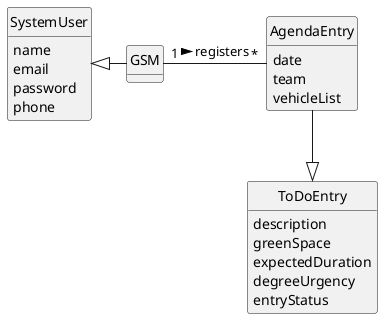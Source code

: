 \@startuml
skinparam monochrome true
skinparam packageStyle rectangle
skinparam shadowing false



skinparam classAttributeIconSize 0

hide circle
hide methods


class SystemUser {
    name
    email
    password
    phone

}
class GSM {

}

class AgendaEntry {
    date
    team
    vehicleList
}

class ToDoEntry {
        description
        greenSpace
        expectedDuration
        degreeUrgency
        entryStatus
}

GSM "1" - "*" AgendaEntry : registers >
SystemUser <|- GSM
AgendaEntry --|> ToDoEntry


@enduml